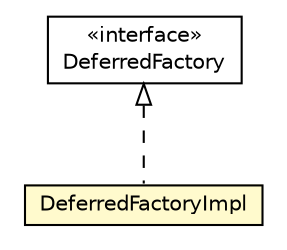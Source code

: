 #!/usr/local/bin/dot
#
# Class diagram 
# Generated by UMLGraph version R5_6-24-gf6e263 (http://www.umlgraph.org/)
#

digraph G {
	edge [fontname="Helvetica",fontsize=10,labelfontname="Helvetica",labelfontsize=10];
	node [fontname="Helvetica",fontsize=10,shape=plaintext];
	nodesep=0.25;
	ranksep=0.5;
	// io.reinert.requestor.DeferredFactory
	c6562 [label=<<table title="io.reinert.requestor.DeferredFactory" border="0" cellborder="1" cellspacing="0" cellpadding="2" port="p" href="../../DeferredFactory.html">
		<tr><td><table border="0" cellspacing="0" cellpadding="1">
<tr><td align="center" balign="center"> &#171;interface&#187; </td></tr>
<tr><td align="center" balign="center"> DeferredFactory </td></tr>
		</table></td></tr>
		</table>>, URL="../../DeferredFactory.html", fontname="Helvetica", fontcolor="black", fontsize=10.0];
	// io.reinert.requestor.impl.gdeferred.DeferredFactoryImpl
	c6686 [label=<<table title="io.reinert.requestor.impl.gdeferred.DeferredFactoryImpl" border="0" cellborder="1" cellspacing="0" cellpadding="2" port="p" bgcolor="lemonChiffon" href="./DeferredFactoryImpl.html">
		<tr><td><table border="0" cellspacing="0" cellpadding="1">
<tr><td align="center" balign="center"> DeferredFactoryImpl </td></tr>
		</table></td></tr>
		</table>>, URL="./DeferredFactoryImpl.html", fontname="Helvetica", fontcolor="black", fontsize=10.0];
	//io.reinert.requestor.impl.gdeferred.DeferredFactoryImpl implements io.reinert.requestor.DeferredFactory
	c6562:p -> c6686:p [dir=back,arrowtail=empty,style=dashed];
}

